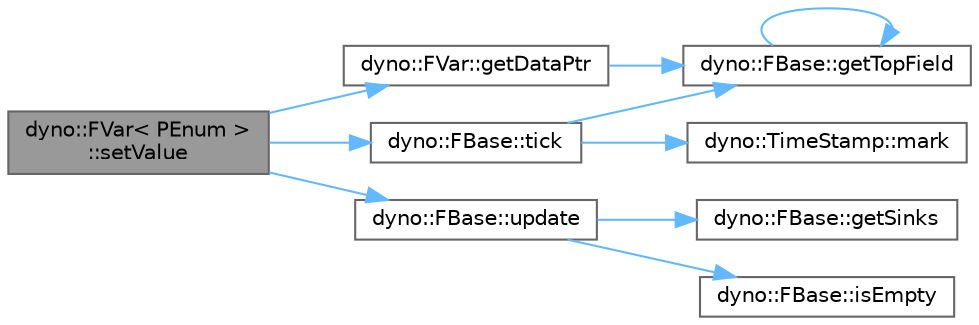 digraph "dyno::FVar&lt; PEnum &gt;::setValue"
{
 // LATEX_PDF_SIZE
  bgcolor="transparent";
  edge [fontname=Helvetica,fontsize=10,labelfontname=Helvetica,labelfontsize=10];
  node [fontname=Helvetica,fontsize=10,shape=box,height=0.2,width=0.4];
  rankdir="LR";
  Node1 [id="Node000001",label="dyno::FVar\< PEnum \>\l::setValue",height=0.2,width=0.4,color="gray40", fillcolor="grey60", style="filled", fontcolor="black",tooltip=" "];
  Node1 -> Node2 [id="edge1_Node000001_Node000002",color="steelblue1",style="solid",tooltip=" "];
  Node2 [id="Node000002",label="dyno::FVar::getDataPtr",height=0.2,width=0.4,color="grey40", fillcolor="white", style="filled",URL="$classdyno_1_1_f_var.html#a4ae31a3065763b8911cb7d933adfd641",tooltip=" "];
  Node2 -> Node3 [id="edge2_Node000002_Node000003",color="steelblue1",style="solid",tooltip=" "];
  Node3 [id="Node000003",label="dyno::FBase::getTopField",height=0.2,width=0.4,color="grey40", fillcolor="white", style="filled",URL="$classdyno_1_1_f_base.html#a2019aff22a4a3a85a1fbc1ef5e03d143",tooltip=" "];
  Node3 -> Node3 [id="edge3_Node000003_Node000003",color="steelblue1",style="solid",tooltip=" "];
  Node1 -> Node4 [id="edge4_Node000001_Node000004",color="steelblue1",style="solid",tooltip=" "];
  Node4 [id="Node000004",label="dyno::FBase::tick",height=0.2,width=0.4,color="grey40", fillcolor="white", style="filled",URL="$classdyno_1_1_f_base.html#a14f426738aede3cc8c12e9a1a2d3762b",tooltip=" "];
  Node4 -> Node3 [id="edge5_Node000004_Node000003",color="steelblue1",style="solid",tooltip=" "];
  Node4 -> Node5 [id="edge6_Node000004_Node000005",color="steelblue1",style="solid",tooltip=" "];
  Node5 [id="Node000005",label="dyno::TimeStamp::mark",height=0.2,width=0.4,color="grey40", fillcolor="white", style="filled",URL="$classdyno_1_1_time_stamp.html#a15e2c4ae9cfc2ad880bfc28d129d6226",tooltip=" "];
  Node1 -> Node6 [id="edge7_Node000001_Node000006",color="steelblue1",style="solid",tooltip=" "];
  Node6 [id="Node000006",label="dyno::FBase::update",height=0.2,width=0.4,color="grey40", fillcolor="white", style="filled",URL="$classdyno_1_1_f_base.html#ae0e14308899fb0ef61af01ee1dceed2c",tooltip=" "];
  Node6 -> Node7 [id="edge8_Node000006_Node000007",color="steelblue1",style="solid",tooltip=" "];
  Node7 [id="Node000007",label="dyno::FBase::getSinks",height=0.2,width=0.4,color="grey40", fillcolor="white", style="filled",URL="$classdyno_1_1_f_base.html#a6cf501ab604fdc71db6a7a746455d888",tooltip=" "];
  Node6 -> Node8 [id="edge9_Node000006_Node000008",color="steelblue1",style="solid",tooltip=" "];
  Node8 [id="Node000008",label="dyno::FBase::isEmpty",height=0.2,width=0.4,color="grey40", fillcolor="white", style="filled",URL="$classdyno_1_1_f_base.html#a78fdf0bf9fdd72fcf85110b17809e107",tooltip=" "];
}
